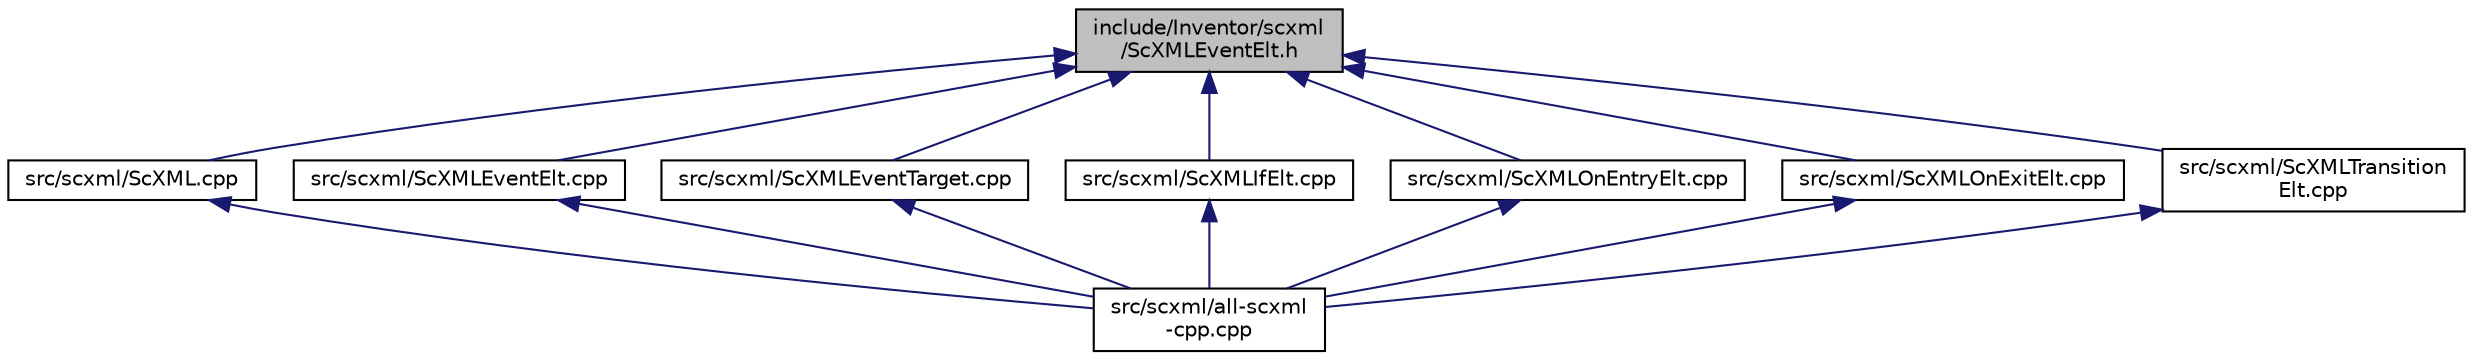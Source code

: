 digraph "include/Inventor/scxml/ScXMLEventElt.h"
{
 // LATEX_PDF_SIZE
  edge [fontname="Helvetica",fontsize="10",labelfontname="Helvetica",labelfontsize="10"];
  node [fontname="Helvetica",fontsize="10",shape=record];
  Node1 [label="include/Inventor/scxml\l/ScXMLEventElt.h",height=0.2,width=0.4,color="black", fillcolor="grey75", style="filled", fontcolor="black",tooltip=" "];
  Node1 -> Node2 [dir="back",color="midnightblue",fontsize="10",style="solid",fontname="Helvetica"];
  Node2 [label="src/scxml/ScXML.cpp",height=0.2,width=0.4,color="black", fillcolor="white", style="filled",URL="$ScXML_8cpp.html",tooltip=" "];
  Node2 -> Node3 [dir="back",color="midnightblue",fontsize="10",style="solid",fontname="Helvetica"];
  Node3 [label="src/scxml/all-scxml\l-cpp.cpp",height=0.2,width=0.4,color="black", fillcolor="white", style="filled",URL="$all-scxml-cpp_8cpp.html",tooltip=" "];
  Node1 -> Node4 [dir="back",color="midnightblue",fontsize="10",style="solid",fontname="Helvetica"];
  Node4 [label="src/scxml/ScXMLEventElt.cpp",height=0.2,width=0.4,color="black", fillcolor="white", style="filled",URL="$ScXMLEventElt_8cpp.html",tooltip=" "];
  Node4 -> Node3 [dir="back",color="midnightblue",fontsize="10",style="solid",fontname="Helvetica"];
  Node1 -> Node5 [dir="back",color="midnightblue",fontsize="10",style="solid",fontname="Helvetica"];
  Node5 [label="src/scxml/ScXMLEventTarget.cpp",height=0.2,width=0.4,color="black", fillcolor="white", style="filled",URL="$ScXMLEventTarget_8cpp.html",tooltip=" "];
  Node5 -> Node3 [dir="back",color="midnightblue",fontsize="10",style="solid",fontname="Helvetica"];
  Node1 -> Node6 [dir="back",color="midnightblue",fontsize="10",style="solid",fontname="Helvetica"];
  Node6 [label="src/scxml/ScXMLIfElt.cpp",height=0.2,width=0.4,color="black", fillcolor="white", style="filled",URL="$ScXMLIfElt_8cpp.html",tooltip=" "];
  Node6 -> Node3 [dir="back",color="midnightblue",fontsize="10",style="solid",fontname="Helvetica"];
  Node1 -> Node7 [dir="back",color="midnightblue",fontsize="10",style="solid",fontname="Helvetica"];
  Node7 [label="src/scxml/ScXMLOnEntryElt.cpp",height=0.2,width=0.4,color="black", fillcolor="white", style="filled",URL="$ScXMLOnEntryElt_8cpp.html",tooltip=" "];
  Node7 -> Node3 [dir="back",color="midnightblue",fontsize="10",style="solid",fontname="Helvetica"];
  Node1 -> Node8 [dir="back",color="midnightblue",fontsize="10",style="solid",fontname="Helvetica"];
  Node8 [label="src/scxml/ScXMLOnExitElt.cpp",height=0.2,width=0.4,color="black", fillcolor="white", style="filled",URL="$ScXMLOnExitElt_8cpp.html",tooltip=" "];
  Node8 -> Node3 [dir="back",color="midnightblue",fontsize="10",style="solid",fontname="Helvetica"];
  Node1 -> Node9 [dir="back",color="midnightblue",fontsize="10",style="solid",fontname="Helvetica"];
  Node9 [label="src/scxml/ScXMLTransition\lElt.cpp",height=0.2,width=0.4,color="black", fillcolor="white", style="filled",URL="$ScXMLTransitionElt_8cpp.html",tooltip=" "];
  Node9 -> Node3 [dir="back",color="midnightblue",fontsize="10",style="solid",fontname="Helvetica"];
}

